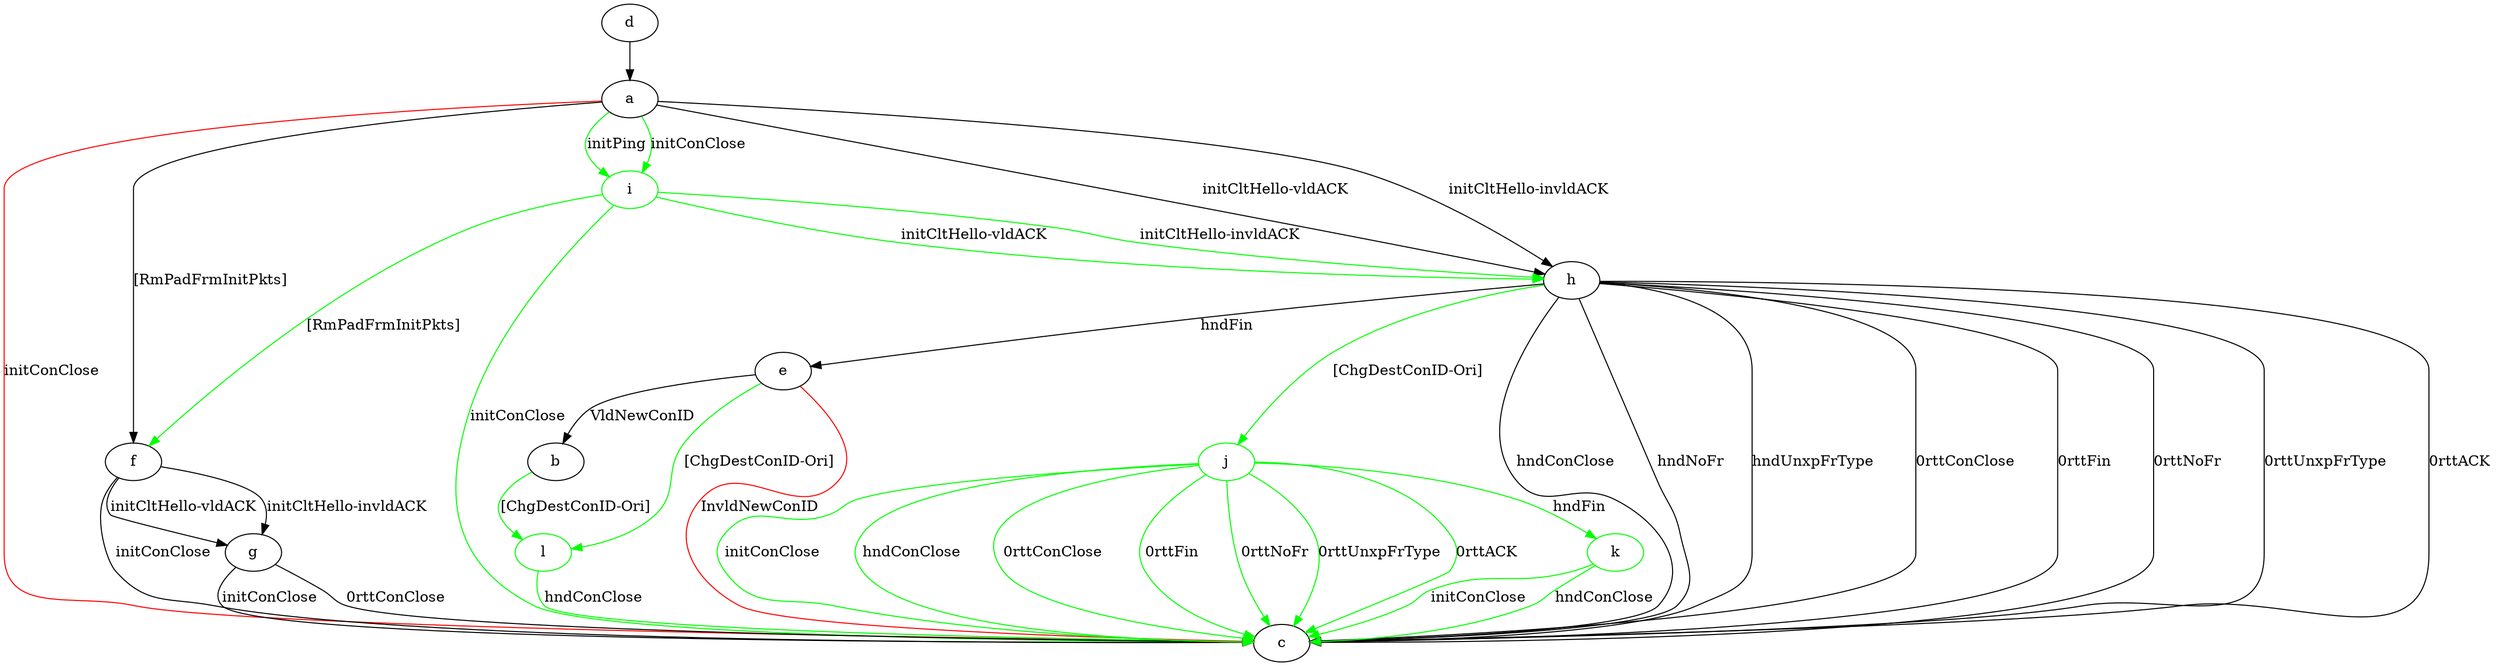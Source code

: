 digraph "" {
	a -> c	[key=0,
		color=red,
		label="initConClose "];
	a -> f	[key=0,
		label="[RmPadFrmInitPkts] "];
	a -> h	[key=0,
		label="initCltHello-vldACK "];
	a -> h	[key=1,
		label="initCltHello-invldACK "];
	i	[color=green];
	a -> i	[key=0,
		color=green,
		label="initPing "];
	a -> i	[key=1,
		color=green,
		label="initConClose "];
	l	[color=green];
	b -> l	[key=0,
		color=green,
		label="[ChgDestConID-Ori] "];
	d -> a	[key=0];
	e -> b	[key=0,
		label="VldNewConID "];
	e -> c	[key=0,
		color=red,
		label="InvldNewConID "];
	e -> l	[key=0,
		color=green,
		label="[ChgDestConID-Ori] "];
	f -> c	[key=0,
		label="initConClose "];
	f -> g	[key=0,
		label="initCltHello-vldACK "];
	f -> g	[key=1,
		label="initCltHello-invldACK "];
	g -> c	[key=0,
		label="initConClose "];
	g -> c	[key=1,
		label="0rttConClose "];
	h -> c	[key=0,
		label="hndConClose "];
	h -> c	[key=1,
		label="hndNoFr "];
	h -> c	[key=2,
		label="hndUnxpFrType "];
	h -> c	[key=3,
		label="0rttConClose "];
	h -> c	[key=4,
		label="0rttFin "];
	h -> c	[key=5,
		label="0rttNoFr "];
	h -> c	[key=6,
		label="0rttUnxpFrType "];
	h -> c	[key=7,
		label="0rttACK "];
	h -> e	[key=0,
		label="hndFin "];
	j	[color=green];
	h -> j	[key=0,
		color=green,
		label="[ChgDestConID-Ori] "];
	i -> c	[key=0,
		color=green,
		label="initConClose "];
	i -> f	[key=0,
		color=green,
		label="[RmPadFrmInitPkts] "];
	i -> h	[key=0,
		color=green,
		label="initCltHello-vldACK "];
	i -> h	[key=1,
		color=green,
		label="initCltHello-invldACK "];
	j -> c	[key=0,
		color=green,
		label="initConClose "];
	j -> c	[key=1,
		color=green,
		label="hndConClose "];
	j -> c	[key=2,
		color=green,
		label="0rttConClose "];
	j -> c	[key=3,
		color=green,
		label="0rttFin "];
	j -> c	[key=4,
		color=green,
		label="0rttNoFr "];
	j -> c	[key=5,
		color=green,
		label="0rttUnxpFrType "];
	j -> c	[key=6,
		color=green,
		label="0rttACK "];
	k	[color=green];
	j -> k	[key=0,
		color=green,
		label="hndFin "];
	k -> c	[key=0,
		color=green,
		label="initConClose "];
	k -> c	[key=1,
		color=green,
		label="hndConClose "];
	l -> c	[key=0,
		color=green,
		label="hndConClose "];
}

